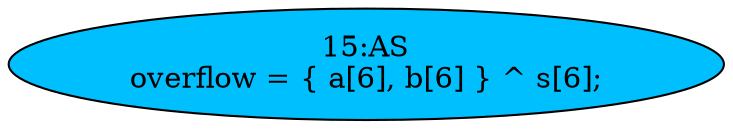 strict digraph "" {
	node [label="\N"];
	"15:AS"	[ast="<pyverilog.vparser.ast.Assign object at 0x7fa68b85e7d0>",
		def_var="['overflow']",
		fillcolor=deepskyblue,
		label="15:AS
overflow = { a[6], b[6] } ^ s[6];",
		statements="[]",
		style=filled,
		typ=Assign,
		use_var="['a', 'b', 's']"];
}

